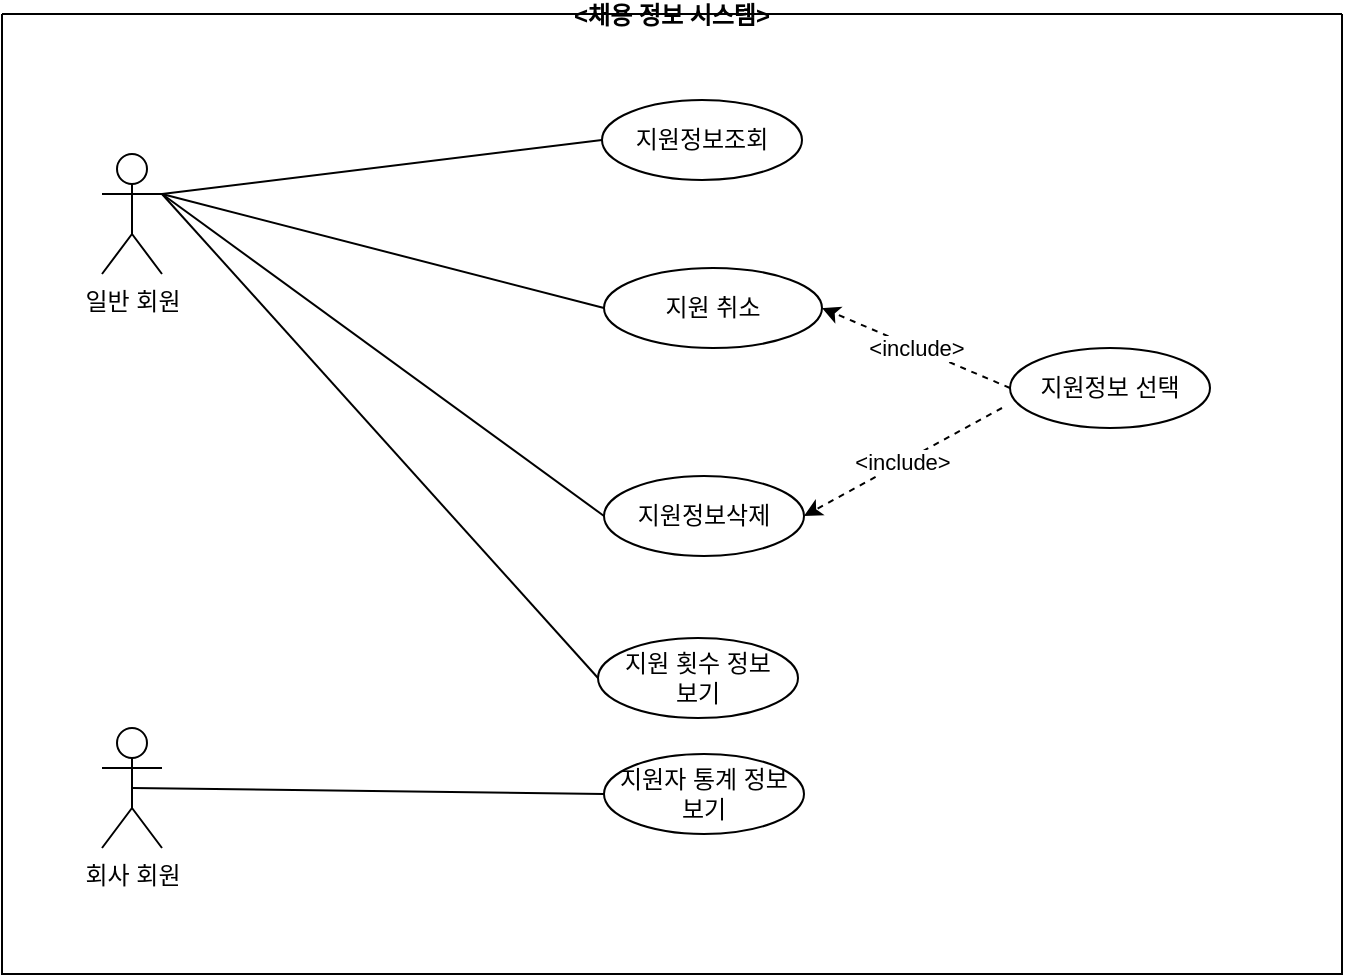 <mxfile version="21.2.9" type="github">
  <diagram name="지원기능" id="UPAmNvmZ-K9R0Tg9lCOD">
    <mxGraphModel dx="2415" dy="2109" grid="1" gridSize="10" guides="1" tooltips="1" connect="1" arrows="1" fold="1" page="1" pageScale="1" pageWidth="827" pageHeight="1169" math="0" shadow="0">
      <root>
        <mxCell id="0" />
        <mxCell id="1" parent="0" />
        <mxCell id="RSWRGFQSnWnRpEEUj8jb-1" value="일반 회원" style="shape=umlActor;verticalLabelPosition=bottom;verticalAlign=top;html=1;outlineConnect=0;" parent="1" vertex="1">
          <mxGeometry x="40" y="40" width="30" height="60" as="geometry" />
        </mxCell>
        <mxCell id="RSWRGFQSnWnRpEEUj8jb-2" value="회사 회원" style="shape=umlActor;verticalLabelPosition=bottom;verticalAlign=top;html=1;outlineConnect=0;" parent="1" vertex="1">
          <mxGeometry x="40" y="327" width="30" height="60" as="geometry" />
        </mxCell>
        <mxCell id="RSWRGFQSnWnRpEEUj8jb-3" value="지원정보조회" style="ellipse;whiteSpace=wrap;html=1;" parent="1" vertex="1">
          <mxGeometry x="290" y="13" width="100" height="40" as="geometry" />
        </mxCell>
        <mxCell id="RSWRGFQSnWnRpEEUj8jb-19" value="" style="endArrow=none;html=1;rounded=0;entryX=0;entryY=0.5;entryDx=0;entryDy=0;exitX=1;exitY=0.333;exitDx=0;exitDy=0;exitPerimeter=0;" parent="1" source="RSWRGFQSnWnRpEEUj8jb-1" target="RSWRGFQSnWnRpEEUj8jb-3" edge="1">
          <mxGeometry width="50" height="50" relative="1" as="geometry">
            <mxPoint x="80" y="70" as="sourcePoint" />
            <mxPoint x="460" y="100" as="targetPoint" />
          </mxGeometry>
        </mxCell>
        <mxCell id="RSWRGFQSnWnRpEEUj8jb-24" value="" style="endArrow=none;html=1;rounded=0;entryX=0;entryY=0.5;entryDx=0;entryDy=0;exitX=1;exitY=0.333;exitDx=0;exitDy=0;exitPerimeter=0;" parent="1" source="RSWRGFQSnWnRpEEUj8jb-1" target="RSWRGFQSnWnRpEEUj8jb-23" edge="1">
          <mxGeometry width="50" height="50" relative="1" as="geometry">
            <mxPoint x="80" y="70" as="sourcePoint" />
            <mxPoint x="300" y="73" as="targetPoint" />
          </mxGeometry>
        </mxCell>
        <mxCell id="RSWRGFQSnWnRpEEUj8jb-28" value="&lt;채용 정보 시스템&gt;" style="swimlane;startSize=0;" parent="1" vertex="1">
          <mxGeometry x="-10" y="-30" width="670" height="480" as="geometry" />
        </mxCell>
        <mxCell id="ywEW3Zn0HRga_1FKV1Z--3" value="지원자 통계 정보&lt;br&gt;보기" style="ellipse;whiteSpace=wrap;html=1;" parent="RSWRGFQSnWnRpEEUj8jb-28" vertex="1">
          <mxGeometry x="301" y="370" width="100" height="40" as="geometry" />
        </mxCell>
        <mxCell id="RSWRGFQSnWnRpEEUj8jb-12" value="지원 취소" style="ellipse;whiteSpace=wrap;html=1;" parent="RSWRGFQSnWnRpEEUj8jb-28" vertex="1">
          <mxGeometry x="301" y="127" width="109" height="40" as="geometry" />
        </mxCell>
        <mxCell id="ywEW3Zn0HRga_1FKV1Z--50" value="지원 횟수 정보&lt;br&gt;보기" style="ellipse;whiteSpace=wrap;html=1;" parent="RSWRGFQSnWnRpEEUj8jb-28" vertex="1">
          <mxGeometry x="298" y="312" width="100" height="40" as="geometry" />
        </mxCell>
        <mxCell id="RSWRGFQSnWnRpEEUj8jb-23" value="지원정보삭제" style="ellipse;whiteSpace=wrap;html=1;" parent="RSWRGFQSnWnRpEEUj8jb-28" vertex="1">
          <mxGeometry x="301" y="231" width="100" height="40" as="geometry" />
        </mxCell>
        <mxCell id="Iux11tj1jplZIS72v_Lv-1" value="지원정보 선택" style="ellipse;whiteSpace=wrap;html=1;" vertex="1" parent="RSWRGFQSnWnRpEEUj8jb-28">
          <mxGeometry x="504" y="167" width="100" height="40" as="geometry" />
        </mxCell>
        <mxCell id="Iux11tj1jplZIS72v_Lv-2" value="&amp;lt;include&amp;gt;" style="endArrow=classic;html=1;rounded=0;exitX=0;exitY=0.5;exitDx=0;exitDy=0;entryX=1;entryY=0.5;entryDx=0;entryDy=0;dashed=1;targetPerimeterSpacing=1;strokeWidth=1;" edge="1" parent="RSWRGFQSnWnRpEEUj8jb-28" source="Iux11tj1jplZIS72v_Lv-1" target="RSWRGFQSnWnRpEEUj8jb-12">
          <mxGeometry width="50" height="50" relative="1" as="geometry">
            <mxPoint x="370" y="260" as="sourcePoint" />
            <mxPoint x="420" y="210" as="targetPoint" />
          </mxGeometry>
        </mxCell>
        <mxCell id="ywEW3Zn0HRga_1FKV1Z--5" value="" style="endArrow=none;html=1;rounded=0;exitX=1;exitY=0.333;exitDx=0;exitDy=0;exitPerimeter=0;entryX=0;entryY=0.5;entryDx=0;entryDy=0;" parent="1" source="RSWRGFQSnWnRpEEUj8jb-1" target="ywEW3Zn0HRga_1FKV1Z--50" edge="1">
          <mxGeometry width="50" height="50" relative="1" as="geometry">
            <mxPoint x="380" y="180" as="sourcePoint" />
            <mxPoint x="430" y="130" as="targetPoint" />
          </mxGeometry>
        </mxCell>
        <mxCell id="ywEW3Zn0HRga_1FKV1Z--6" value="" style="endArrow=none;html=1;rounded=0;entryX=0;entryY=0.5;entryDx=0;entryDy=0;exitX=0.5;exitY=0.5;exitDx=0;exitDy=0;exitPerimeter=0;" parent="1" source="RSWRGFQSnWnRpEEUj8jb-2" target="ywEW3Zn0HRga_1FKV1Z--3" edge="1">
          <mxGeometry width="50" height="50" relative="1" as="geometry">
            <mxPoint x="70" y="357" as="sourcePoint" />
            <mxPoint x="430" y="130" as="targetPoint" />
          </mxGeometry>
        </mxCell>
        <mxCell id="ywEW3Zn0HRga_1FKV1Z--46" value="" style="endArrow=none;html=1;rounded=0;entryX=0;entryY=0.5;entryDx=0;entryDy=0;" parent="1" target="RSWRGFQSnWnRpEEUj8jb-12" edge="1">
          <mxGeometry width="50" height="50" relative="1" as="geometry">
            <mxPoint x="70" y="60" as="sourcePoint" />
            <mxPoint x="340" y="130" as="targetPoint" />
          </mxGeometry>
        </mxCell>
        <mxCell id="Iux11tj1jplZIS72v_Lv-4" value="&amp;lt;include&amp;gt;" style="endArrow=classic;html=1;rounded=0;exitX=0;exitY=0.5;exitDx=0;exitDy=0;entryX=1;entryY=0.5;entryDx=0;entryDy=0;dashed=1;targetPerimeterSpacing=1;strokeWidth=1;" edge="1" parent="1" target="RSWRGFQSnWnRpEEUj8jb-23">
          <mxGeometry width="50" height="50" relative="1" as="geometry">
            <mxPoint x="490" y="167" as="sourcePoint" />
            <mxPoint x="410" y="127" as="targetPoint" />
          </mxGeometry>
        </mxCell>
      </root>
    </mxGraphModel>
  </diagram>
</mxfile>
